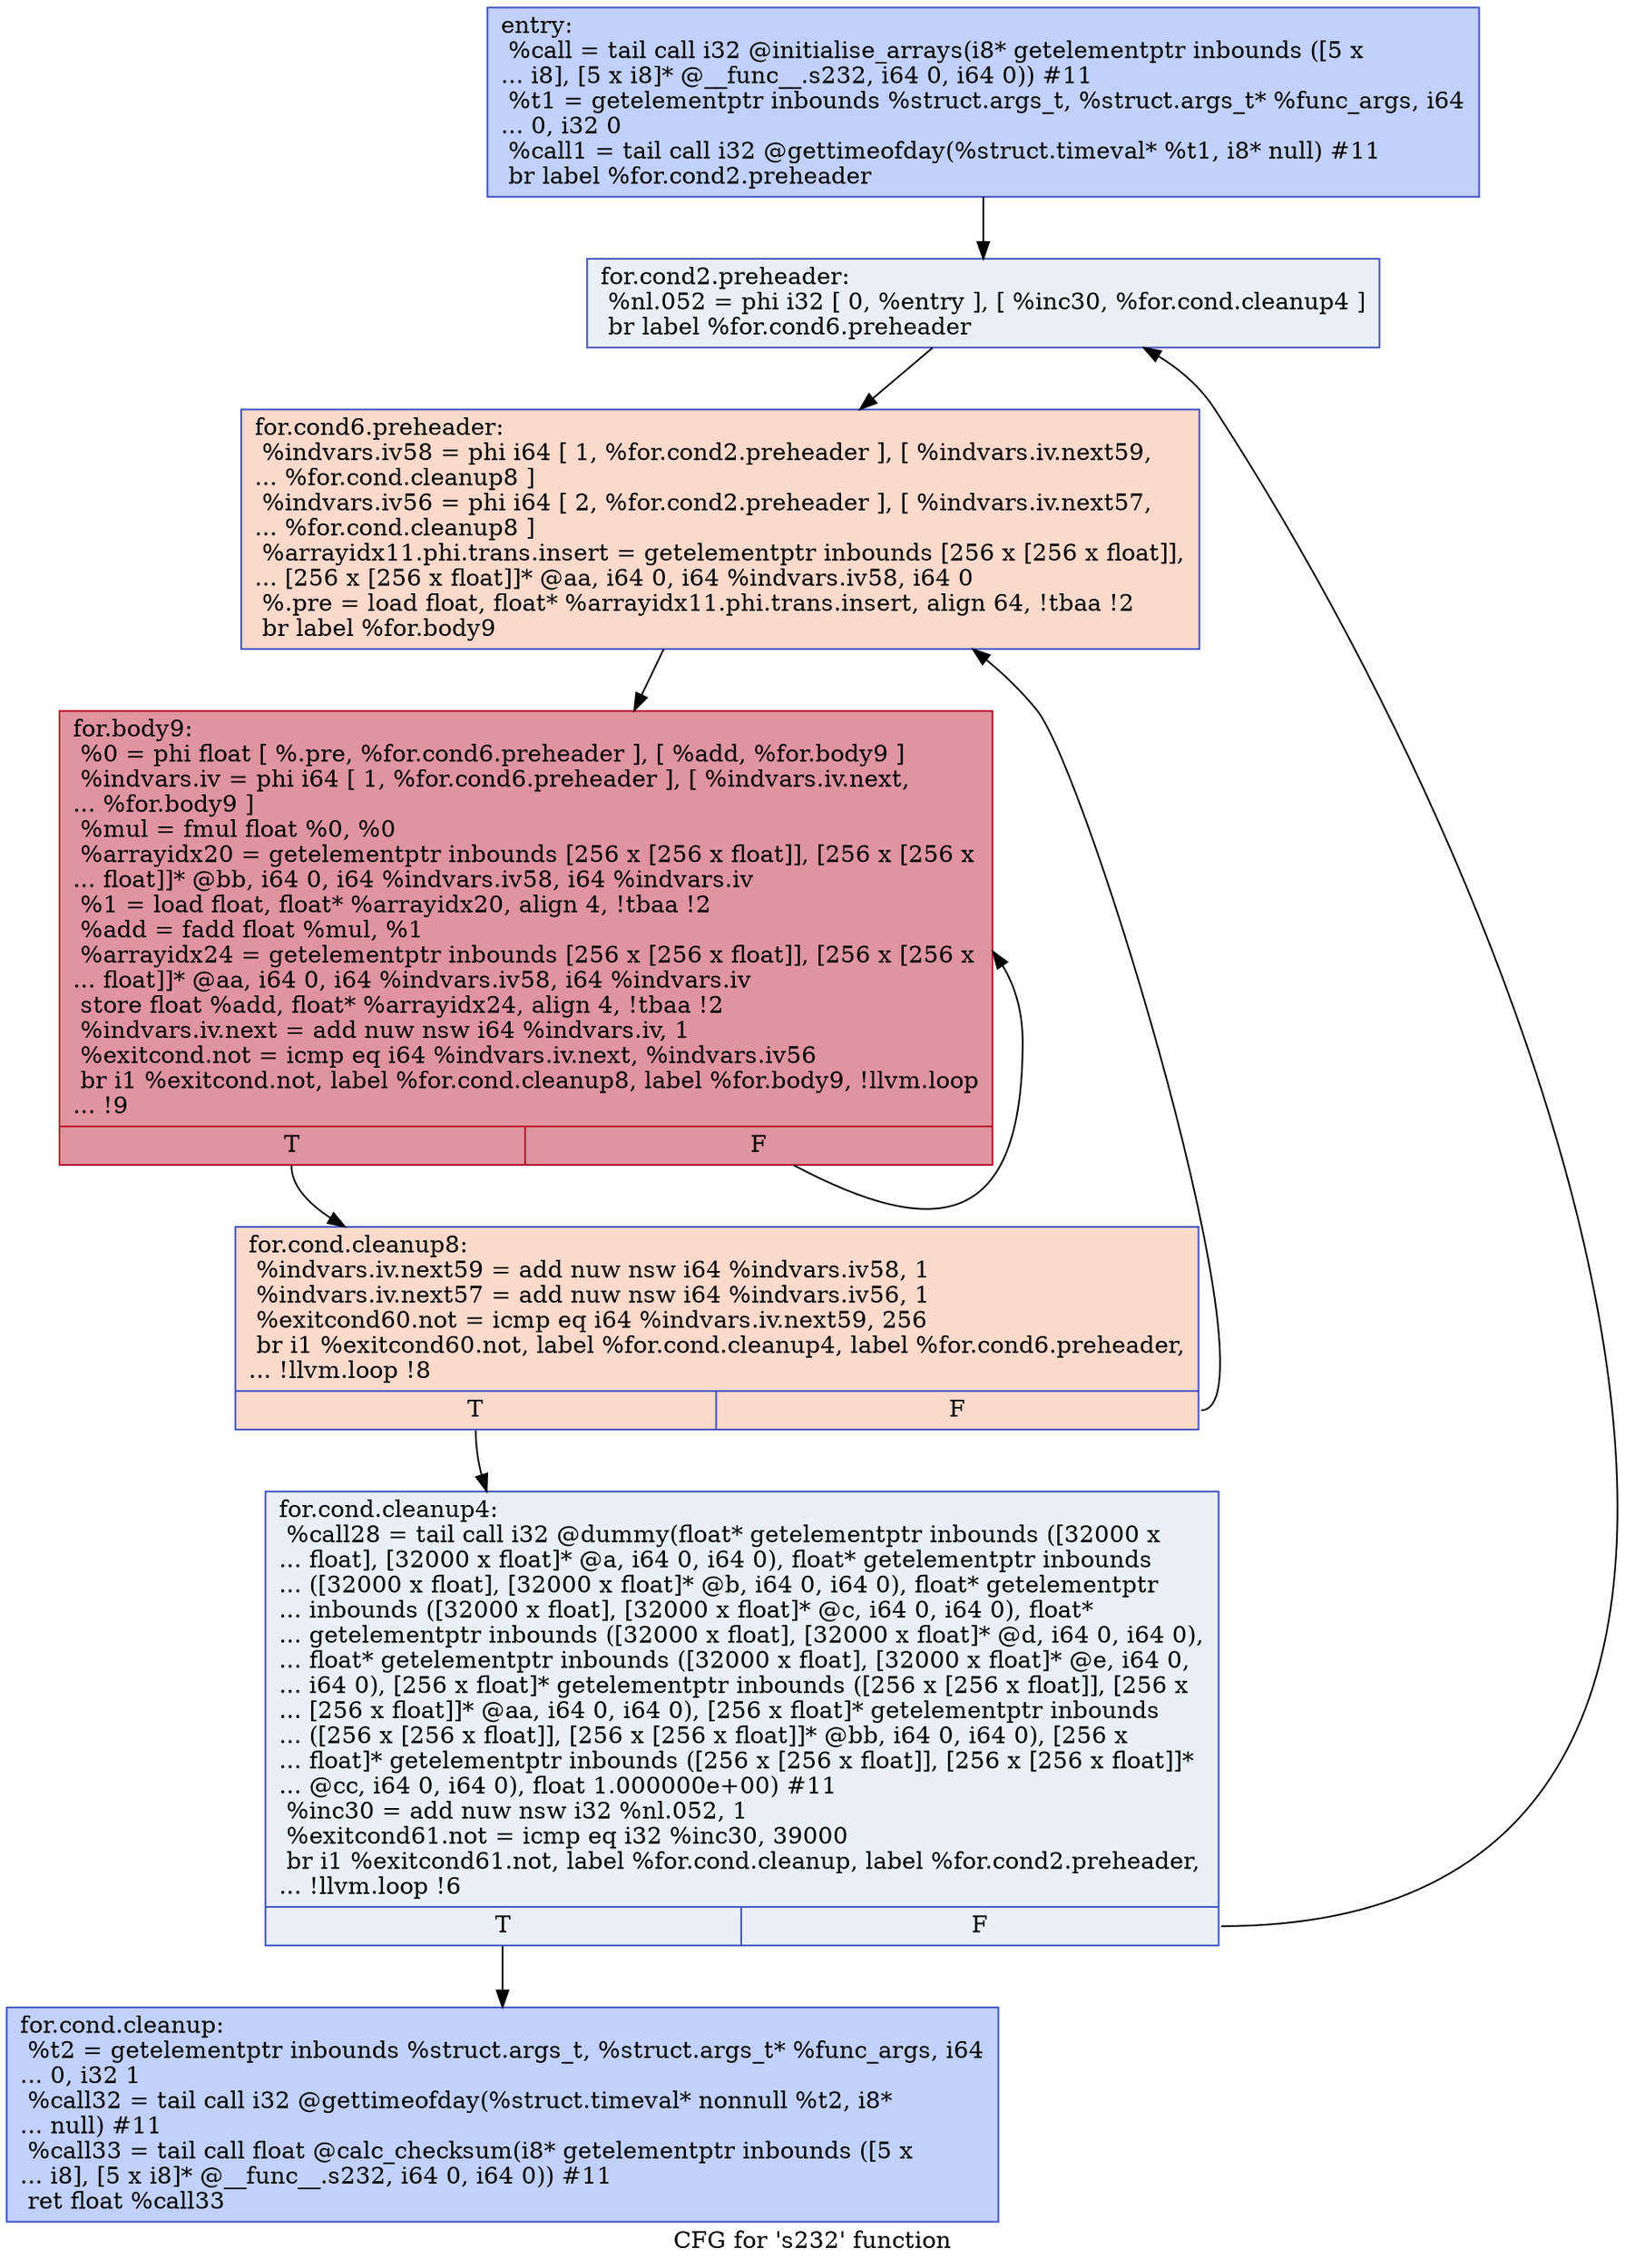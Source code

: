 digraph "CFG for 's232' function" {
	label="CFG for 's232' function";

	Node0x564c93a72300 [shape=record,color="#3d50c3ff", style=filled, fillcolor="#7396f570",label="{entry:\l  %call = tail call i32 @initialise_arrays(i8* getelementptr inbounds ([5 x\l... i8], [5 x i8]* @__func__.s232, i64 0, i64 0)) #11\l  %t1 = getelementptr inbounds %struct.args_t, %struct.args_t* %func_args, i64\l... 0, i32 0\l  %call1 = tail call i32 @gettimeofday(%struct.timeval* %t1, i8* null) #11\l  br label %for.cond2.preheader\l}"];
	Node0x564c93a72300 -> Node0x564c93a727a0;
	Node0x564c93a727a0 [shape=record,color="#3d50c3ff", style=filled, fillcolor="#cedaeb70",label="{for.cond2.preheader:                              \l  %nl.052 = phi i32 [ 0, %entry ], [ %inc30, %for.cond.cleanup4 ]\l  br label %for.cond6.preheader\l}"];
	Node0x564c93a727a0 -> Node0x564c93a729d0;
	Node0x564c93a72b40 [shape=record,color="#3d50c3ff", style=filled, fillcolor="#7396f570",label="{for.cond.cleanup:                                 \l  %t2 = getelementptr inbounds %struct.args_t, %struct.args_t* %func_args, i64\l... 0, i32 1\l  %call32 = tail call i32 @gettimeofday(%struct.timeval* nonnull %t2, i8*\l... null) #11\l  %call33 = tail call float @calc_checksum(i8* getelementptr inbounds ([5 x\l... i8], [5 x i8]* @__func__.s232, i64 0, i64 0)) #11\l  ret float %call33\l}"];
	Node0x564c93a729d0 [shape=record,color="#3d50c3ff", style=filled, fillcolor="#f7a88970",label="{for.cond6.preheader:                              \l  %indvars.iv58 = phi i64 [ 1, %for.cond2.preheader ], [ %indvars.iv.next59,\l... %for.cond.cleanup8 ]\l  %indvars.iv56 = phi i64 [ 2, %for.cond2.preheader ], [ %indvars.iv.next57,\l... %for.cond.cleanup8 ]\l  %arrayidx11.phi.trans.insert = getelementptr inbounds [256 x [256 x float]],\l... [256 x [256 x float]]* @aa, i64 0, i64 %indvars.iv58, i64 0\l  %.pre = load float, float* %arrayidx11.phi.trans.insert, align 64, !tbaa !2\l  br label %for.body9\l}"];
	Node0x564c93a729d0 -> Node0x564c93a73660;
	Node0x564c93a728c0 [shape=record,color="#3d50c3ff", style=filled, fillcolor="#cedaeb70",label="{for.cond.cleanup4:                                \l  %call28 = tail call i32 @dummy(float* getelementptr inbounds ([32000 x\l... float], [32000 x float]* @a, i64 0, i64 0), float* getelementptr inbounds\l... ([32000 x float], [32000 x float]* @b, i64 0, i64 0), float* getelementptr\l... inbounds ([32000 x float], [32000 x float]* @c, i64 0, i64 0), float*\l... getelementptr inbounds ([32000 x float], [32000 x float]* @d, i64 0, i64 0),\l... float* getelementptr inbounds ([32000 x float], [32000 x float]* @e, i64 0,\l... i64 0), [256 x float]* getelementptr inbounds ([256 x [256 x float]], [256 x\l... [256 x float]]* @aa, i64 0, i64 0), [256 x float]* getelementptr inbounds\l... ([256 x [256 x float]], [256 x [256 x float]]* @bb, i64 0, i64 0), [256 x\l... float]* getelementptr inbounds ([256 x [256 x float]], [256 x [256 x float]]*\l... @cc, i64 0, i64 0), float 1.000000e+00) #11\l  %inc30 = add nuw nsw i32 %nl.052, 1\l  %exitcond61.not = icmp eq i32 %inc30, 39000\l  br i1 %exitcond61.not, label %for.cond.cleanup, label %for.cond2.preheader,\l... !llvm.loop !6\l|{<s0>T|<s1>F}}"];
	Node0x564c93a728c0:s0 -> Node0x564c93a72b40;
	Node0x564c93a728c0:s1 -> Node0x564c93a727a0;
	Node0x564c93a731f0 [shape=record,color="#3d50c3ff", style=filled, fillcolor="#f7a88970",label="{for.cond.cleanup8:                                \l  %indvars.iv.next59 = add nuw nsw i64 %indvars.iv58, 1\l  %indvars.iv.next57 = add nuw nsw i64 %indvars.iv56, 1\l  %exitcond60.not = icmp eq i64 %indvars.iv.next59, 256\l  br i1 %exitcond60.not, label %for.cond.cleanup4, label %for.cond6.preheader,\l... !llvm.loop !8\l|{<s0>T|<s1>F}}"];
	Node0x564c93a731f0:s0 -> Node0x564c93a728c0;
	Node0x564c93a731f0:s1 -> Node0x564c93a729d0;
	Node0x564c93a73660 [shape=record,color="#b70d28ff", style=filled, fillcolor="#b70d2870",label="{for.body9:                                        \l  %0 = phi float [ %.pre, %for.cond6.preheader ], [ %add, %for.body9 ]\l  %indvars.iv = phi i64 [ 1, %for.cond6.preheader ], [ %indvars.iv.next,\l... %for.body9 ]\l  %mul = fmul float %0, %0\l  %arrayidx20 = getelementptr inbounds [256 x [256 x float]], [256 x [256 x\l... float]]* @bb, i64 0, i64 %indvars.iv58, i64 %indvars.iv\l  %1 = load float, float* %arrayidx20, align 4, !tbaa !2\l  %add = fadd float %mul, %1\l  %arrayidx24 = getelementptr inbounds [256 x [256 x float]], [256 x [256 x\l... float]]* @aa, i64 0, i64 %indvars.iv58, i64 %indvars.iv\l  store float %add, float* %arrayidx24, align 4, !tbaa !2\l  %indvars.iv.next = add nuw nsw i64 %indvars.iv, 1\l  %exitcond.not = icmp eq i64 %indvars.iv.next, %indvars.iv56\l  br i1 %exitcond.not, label %for.cond.cleanup8, label %for.body9, !llvm.loop\l... !9\l|{<s0>T|<s1>F}}"];
	Node0x564c93a73660:s0 -> Node0x564c93a731f0;
	Node0x564c93a73660:s1 -> Node0x564c93a73660;
}
